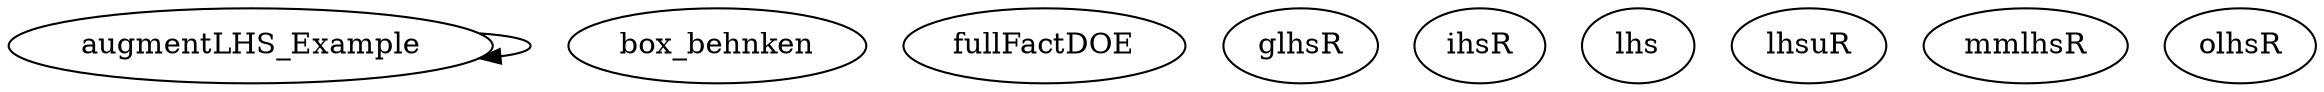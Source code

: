 /* Created by mdot for Matlab */
digraph m2html {
  augmentLHS_Example -> augmentLHS_Example;

  augmentLHS_Example [URL="augmentLHS_Example.html"];
  box_behnken [URL="box_behnken.html"];
  fullFactDOE [URL="fullFactDOE.html"];
  glhsR [URL="glhsR.html"];
  ihsR [URL="ihsR.html"];
  lhs [URL="lhs.html"];
  lhsuR [URL="lhsuR.html"];
  mmlhsR [URL="mmlhsR.html"];
  olhsR [URL="olhsR.html"];
}